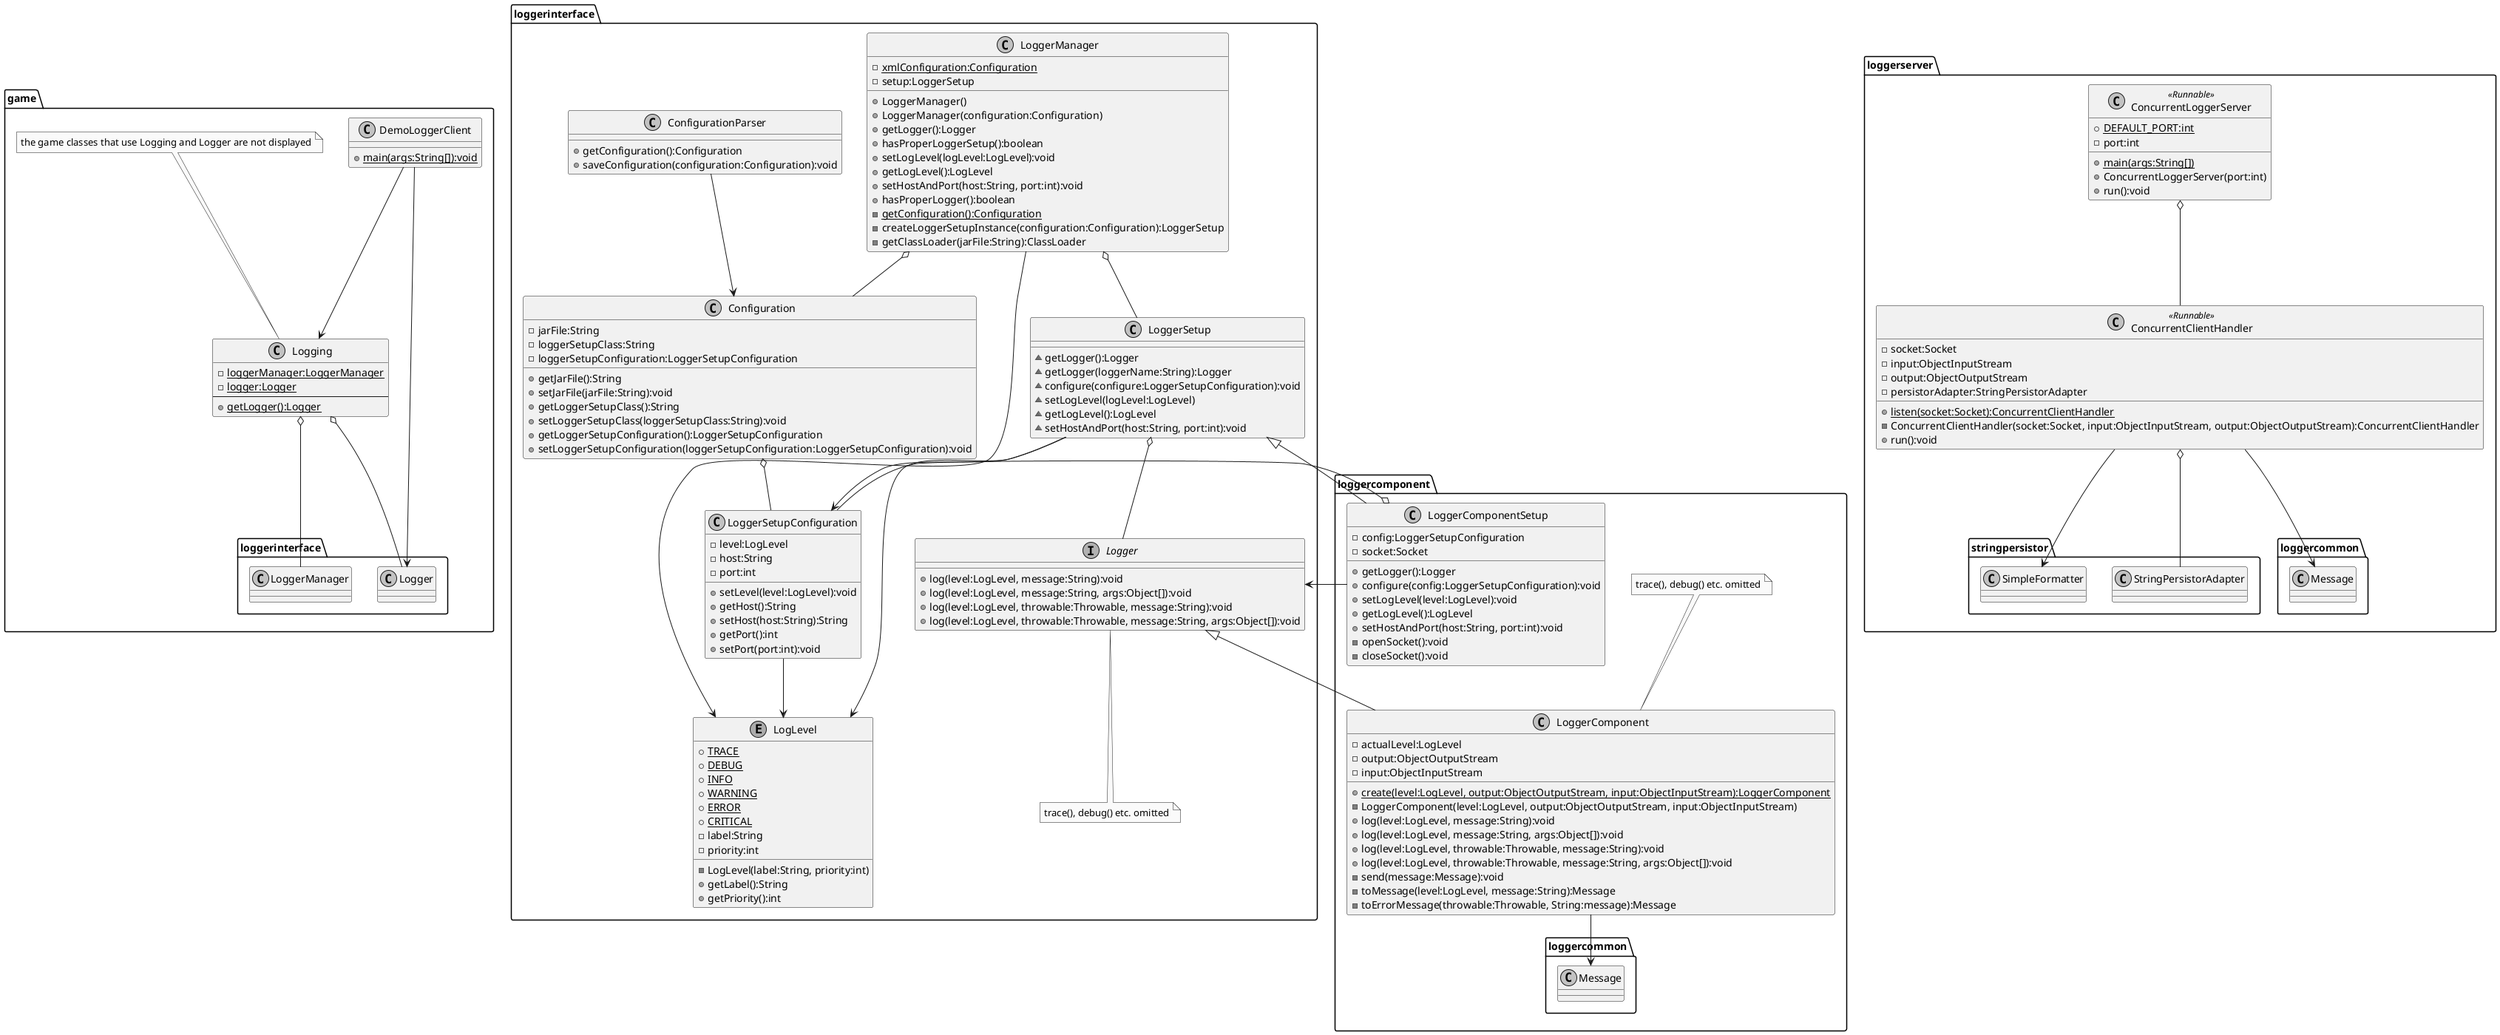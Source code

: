 @startuml

skinparam monochrome true
skinparam defaultFontName Droid Sans

package "game" {
    class DemoLoggerClient {
        {static} + main(args:String[]):void
    }
    class Logging {
        {static} - loggerManager:LoggerManager
        {static} - logger:Logger
        ---
        {static} + getLogger():Logger
    }
    note top of Logging
        the game classes that use Logging and Logger are not displayed
    end note
    Logging o-- loggerinterface.LoggerManager
    Logging o-- loggerinterface.Logger
    DemoLoggerClient --> Logging
    DemoLoggerClient --> loggerinterface.Logger
}

package "loggerinterface" {
    interface Logger {
        + log(level:LogLevel, message:String):void
        + log(level:LogLevel, message:String, args:Object[]):void
        + log(level:LogLevel, throwable:Throwable, message:String):void
        + log(level:LogLevel, throwable:Throwable, message:String, args:Object[]):void
    }
    note bottom of Logger
        trace(), debug() etc. omitted
    end note
    class Configuration {
        - jarFile:String
        - loggerSetupClass:String
        - loggerSetupConfiguration:LoggerSetupConfiguration
        + getJarFile():String
        + setJarFile(jarFile:String):void
        + getLoggerSetupClass():String
        + setLoggerSetupClass(loggerSetupClass:String):void
        + getLoggerSetupConfiguration():LoggerSetupConfiguration
        + setLoggerSetupConfiguration(loggerSetupConfiguration:LoggerSetupConfiguration):void
    }
    class ConfigurationParser {
        + getConfiguration():Configuration
        + saveConfiguration(configuration:Configuration):void
    }
    class LoggerManager {
        {static} - xmlConfiguration:Configuration
        - setup:LoggerSetup
        + LoggerManager()
        + LoggerManager(configuration:Configuration)
        + getLogger():Logger
        + hasProperLoggerSetup():boolean
        + setLogLevel(logLevel:LogLevel):void
        + getLogLevel():LogLevel
        + setHostAndPort(host:String, port:int):void
        + hasProperLogger():boolean
        {static} - getConfiguration():Configuration
        - createLoggerSetupInstance(configuration:Configuration):LoggerSetup
        - getClassLoader(jarFile:String):ClassLoader
    }
    class LoggerSetup {
        ~ getLogger():Logger
        ~ getLogger(loggerName:String):Logger
        ~ configure(configure:LoggerSetupConfiguration):void
        ~ setLogLevel(logLevel:LogLevel)
        ~ getLogLevel():LogLevel
        ~ setHostAndPort(host:String, port:int):void
    }
    class LoggerSetupConfiguration {
        - level:LogLevel
        - host:String
        - port:int
        + setLevel(level:LogLevel):void
        + getHost():String
        + setHost(host:String):String
        + getPort():int
        + setPort(port:int):void
    }
    enum LogLevel {
        {static} + TRACE
        {static} + DEBUG
        {static} + INFO
        {static} + WARNING
        {static} + ERROR
        {static} + CRITICAL
        - label:String
        - priority:int
        - LogLevel(label:String, priority:int)
        + getLabel():String
        + getPriority():int
    }
    Configuration o-- LoggerSetupConfiguration
    ConfigurationParser --> Configuration
    LoggerManager o-- Configuration
    LoggerManager o-- LoggerSetup
    LoggerManager --> LogLevel
    LoggerSetup o-- Logger
    LoggerSetup --> LoggerSetupConfiguration
    LoggerSetup --> LogLevel
    LoggerSetupConfiguration --> LogLevel
}

package "loggercomponent" {
    class LoggerComponent {
        - actualLevel:LogLevel
        - output:ObjectOutputStream
        - input:ObjectInputStream
        {static} + create(level:LogLevel, output:ObjectOutputStream, input:ObjectInputStream):LoggerComponent
        - LoggerComponent(level:LogLevel, output:ObjectOutputStream, input:ObjectInputStream)
        + log(level:LogLevel, message:String):void
        + log(level:LogLevel, message:String, args:Object[]):void
        + log(level:LogLevel, throwable:Throwable, message:String):void
        + log(level:LogLevel, throwable:Throwable, message:String, args:Object[]):void
        - send(message:Message):void
        - toMessage(level:LogLevel, message:String):Message
        - toErrorMessage(throwable:Throwable, String:message):Message
    }
    note top of LoggerComponent
        trace(), debug() etc. omitted
    end note
    class LoggerComponentSetup {
        - config:LoggerSetupConfiguration
        - socket:Socket
        + getLogger():Logger
        + configure(config:LoggerSetupConfiguration):void
        + setLogLevel(level:LogLevel):void
        + getLogLevel():LogLevel
        + setHostAndPort(host:String, port:int):void
        - openSocket():void
        - closeSocket():void
    }
    loggerinterface.LoggerSetup <|-- LoggerComponentSetup 
    LoggerComponentSetup o-- loggerinterface.LoggerSetupConfiguration
    LoggerComponentSetup --> loggerinterface.Logger
    loggerinterface.Logger <|-- LoggerComponent
    LoggerComponent --> loggercommon.Message
}

package "loggerserver" {
    class ConcurrentLoggerServer << Runnable >> {
        {static} + DEFAULT_PORT:int
        - port:int
        {static} + main(args:String[])
        + ConcurrentLoggerServer(port:int)
        + run():void
    }
    class ConcurrentClientHandler << Runnable >> {
        - socket:Socket
        - input:ObjectInputStream
        - output:ObjectOutputStream
        - persistorAdapter:StringPersistorAdapter
        {static} + listen(socket:Socket):ConcurrentClientHandler
        - ConcurrentClientHandler(socket:Socket, input:ObjectInputStream, output:ObjectOutputStream):ConcurrentClientHandler
        + run():void
    }
    ConcurrentLoggerServer o-- ConcurrentClientHandler
    ConcurrentClientHandler o-- stringpersistor.StringPersistorAdapter
    ConcurrentClientHandler --> stringpersistor.SimpleFormatter
    ConcurrentClientHandler --> loggercommon.Message
}

@enduml
